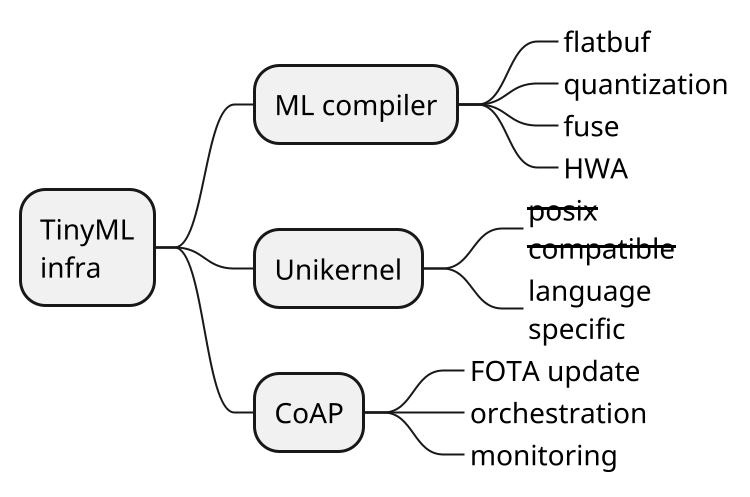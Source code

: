 @startmindmap
scale 2.0
* TinyML\ninfra
** ML compiler
***_ flatbuf
***_ quantization
***_ fuse
***_ HWA
** Unikernel
***_ <s>posix</s>\n<s>compatible</s>
***_ language\nspecific
** CoAP
***_ FOTA update
***_ orchestration
***_ monitoring
@endmindmap
